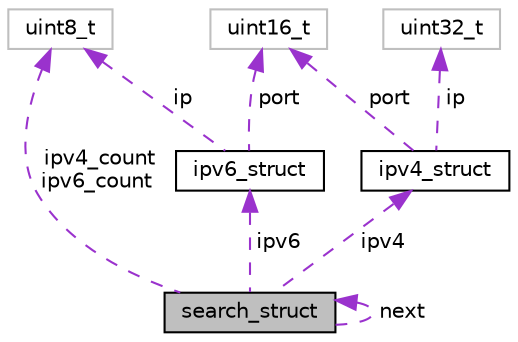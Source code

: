 digraph "search_struct"
{
  edge [fontname="Helvetica",fontsize="10",labelfontname="Helvetica",labelfontsize="10"];
  node [fontname="Helvetica",fontsize="10",shape=record];
  Node1 [label="search_struct",height=0.2,width=0.4,color="black", fillcolor="grey75", style="filled", fontcolor="black"];
  Node1 -> Node1 [dir="back",color="darkorchid3",fontsize="10",style="dashed",label=" next" ,fontname="Helvetica"];
  Node2 -> Node1 [dir="back",color="darkorchid3",fontsize="10",style="dashed",label=" ipv4_count\nipv6_count" ,fontname="Helvetica"];
  Node2 [label="uint8_t",height=0.2,width=0.4,color="grey75", fillcolor="white", style="filled"];
  Node3 -> Node1 [dir="back",color="darkorchid3",fontsize="10",style="dashed",label=" ipv6" ,fontname="Helvetica"];
  Node3 [label="ipv6_struct",height=0.2,width=0.4,color="black", fillcolor="white", style="filled",URL="$structipv6__struct.html"];
  Node4 -> Node3 [dir="back",color="darkorchid3",fontsize="10",style="dashed",label=" port" ,fontname="Helvetica"];
  Node4 [label="uint16_t",height=0.2,width=0.4,color="grey75", fillcolor="white", style="filled"];
  Node2 -> Node3 [dir="back",color="darkorchid3",fontsize="10",style="dashed",label=" ip" ,fontname="Helvetica"];
  Node5 -> Node1 [dir="back",color="darkorchid3",fontsize="10",style="dashed",label=" ipv4" ,fontname="Helvetica"];
  Node5 [label="ipv4_struct",height=0.2,width=0.4,color="black", fillcolor="white", style="filled",URL="$structipv4__struct.html"];
  Node6 -> Node5 [dir="back",color="darkorchid3",fontsize="10",style="dashed",label=" ip" ,fontname="Helvetica"];
  Node6 [label="uint32_t",height=0.2,width=0.4,color="grey75", fillcolor="white", style="filled"];
  Node4 -> Node5 [dir="back",color="darkorchid3",fontsize="10",style="dashed",label=" port" ,fontname="Helvetica"];
}
